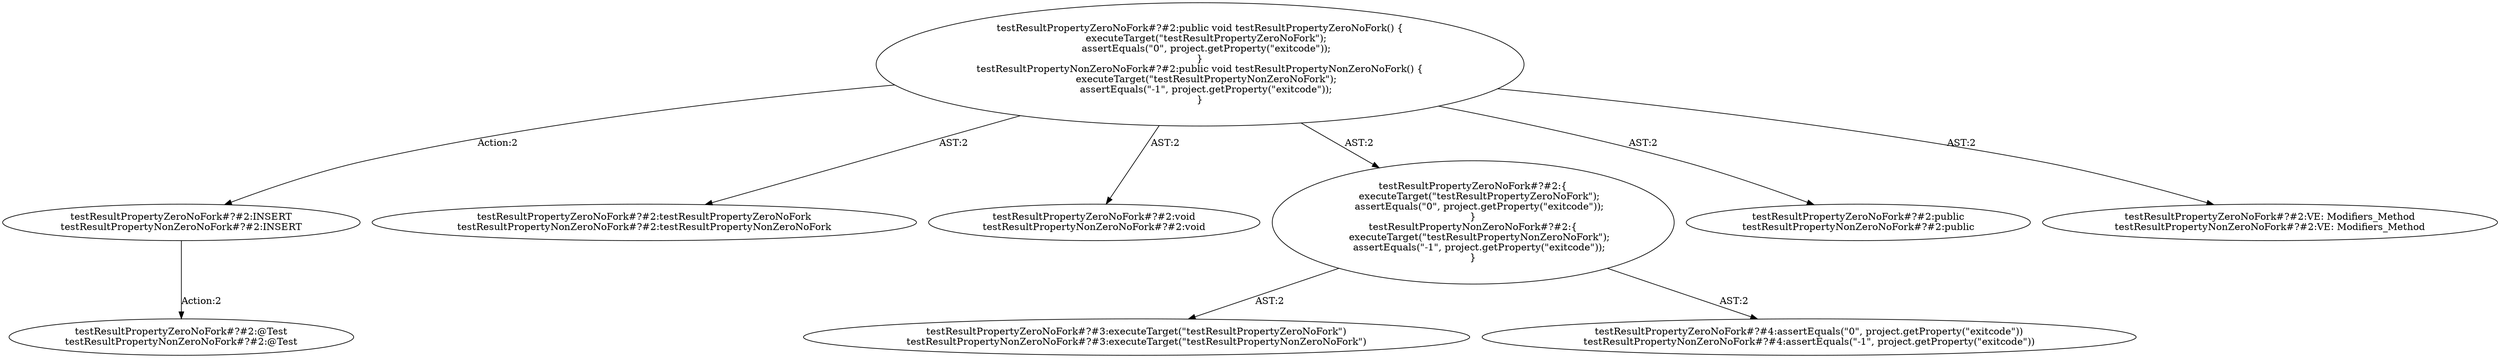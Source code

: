 digraph "Pattern" {
0 [label="testResultPropertyZeroNoFork#?#2:INSERT
testResultPropertyNonZeroNoFork#?#2:INSERT" shape=ellipse]
1 [label="testResultPropertyZeroNoFork#?#2:public void testResultPropertyZeroNoFork() \{
    executeTarget(\"testResultPropertyZeroNoFork\");
    assertEquals(\"0\", project.getProperty(\"exitcode\"));
\}
testResultPropertyNonZeroNoFork#?#2:public void testResultPropertyNonZeroNoFork() \{
    executeTarget(\"testResultPropertyNonZeroNoFork\");
    assertEquals(\"-1\", project.getProperty(\"exitcode\"));
\}" shape=ellipse]
2 [label="testResultPropertyZeroNoFork#?#2:testResultPropertyZeroNoFork
testResultPropertyNonZeroNoFork#?#2:testResultPropertyNonZeroNoFork" shape=ellipse]
3 [label="testResultPropertyZeroNoFork#?#2:void
testResultPropertyNonZeroNoFork#?#2:void" shape=ellipse]
4 [label="testResultPropertyZeroNoFork#?#2:\{
    executeTarget(\"testResultPropertyZeroNoFork\");
    assertEquals(\"0\", project.getProperty(\"exitcode\"));
\}
testResultPropertyNonZeroNoFork#?#2:\{
    executeTarget(\"testResultPropertyNonZeroNoFork\");
    assertEquals(\"-1\", project.getProperty(\"exitcode\"));
\}" shape=ellipse]
5 [label="testResultPropertyZeroNoFork#?#3:executeTarget(\"testResultPropertyZeroNoFork\")
testResultPropertyNonZeroNoFork#?#3:executeTarget(\"testResultPropertyNonZeroNoFork\")" shape=ellipse]
6 [label="testResultPropertyZeroNoFork#?#4:assertEquals(\"0\", project.getProperty(\"exitcode\"))
testResultPropertyNonZeroNoFork#?#4:assertEquals(\"-1\", project.getProperty(\"exitcode\"))" shape=ellipse]
7 [label="testResultPropertyZeroNoFork#?#2:public
testResultPropertyNonZeroNoFork#?#2:public" shape=ellipse]
8 [label="testResultPropertyZeroNoFork#?#2:VE: Modifiers_Method
testResultPropertyNonZeroNoFork#?#2:VE: Modifiers_Method" shape=ellipse]
9 [label="testResultPropertyZeroNoFork#?#2:@Test
testResultPropertyNonZeroNoFork#?#2:@Test" shape=ellipse]
0 -> 9 [label="Action:2"];
1 -> 0 [label="Action:2"];
1 -> 2 [label="AST:2"];
1 -> 3 [label="AST:2"];
1 -> 4 [label="AST:2"];
1 -> 7 [label="AST:2"];
1 -> 8 [label="AST:2"];
4 -> 5 [label="AST:2"];
4 -> 6 [label="AST:2"];
}